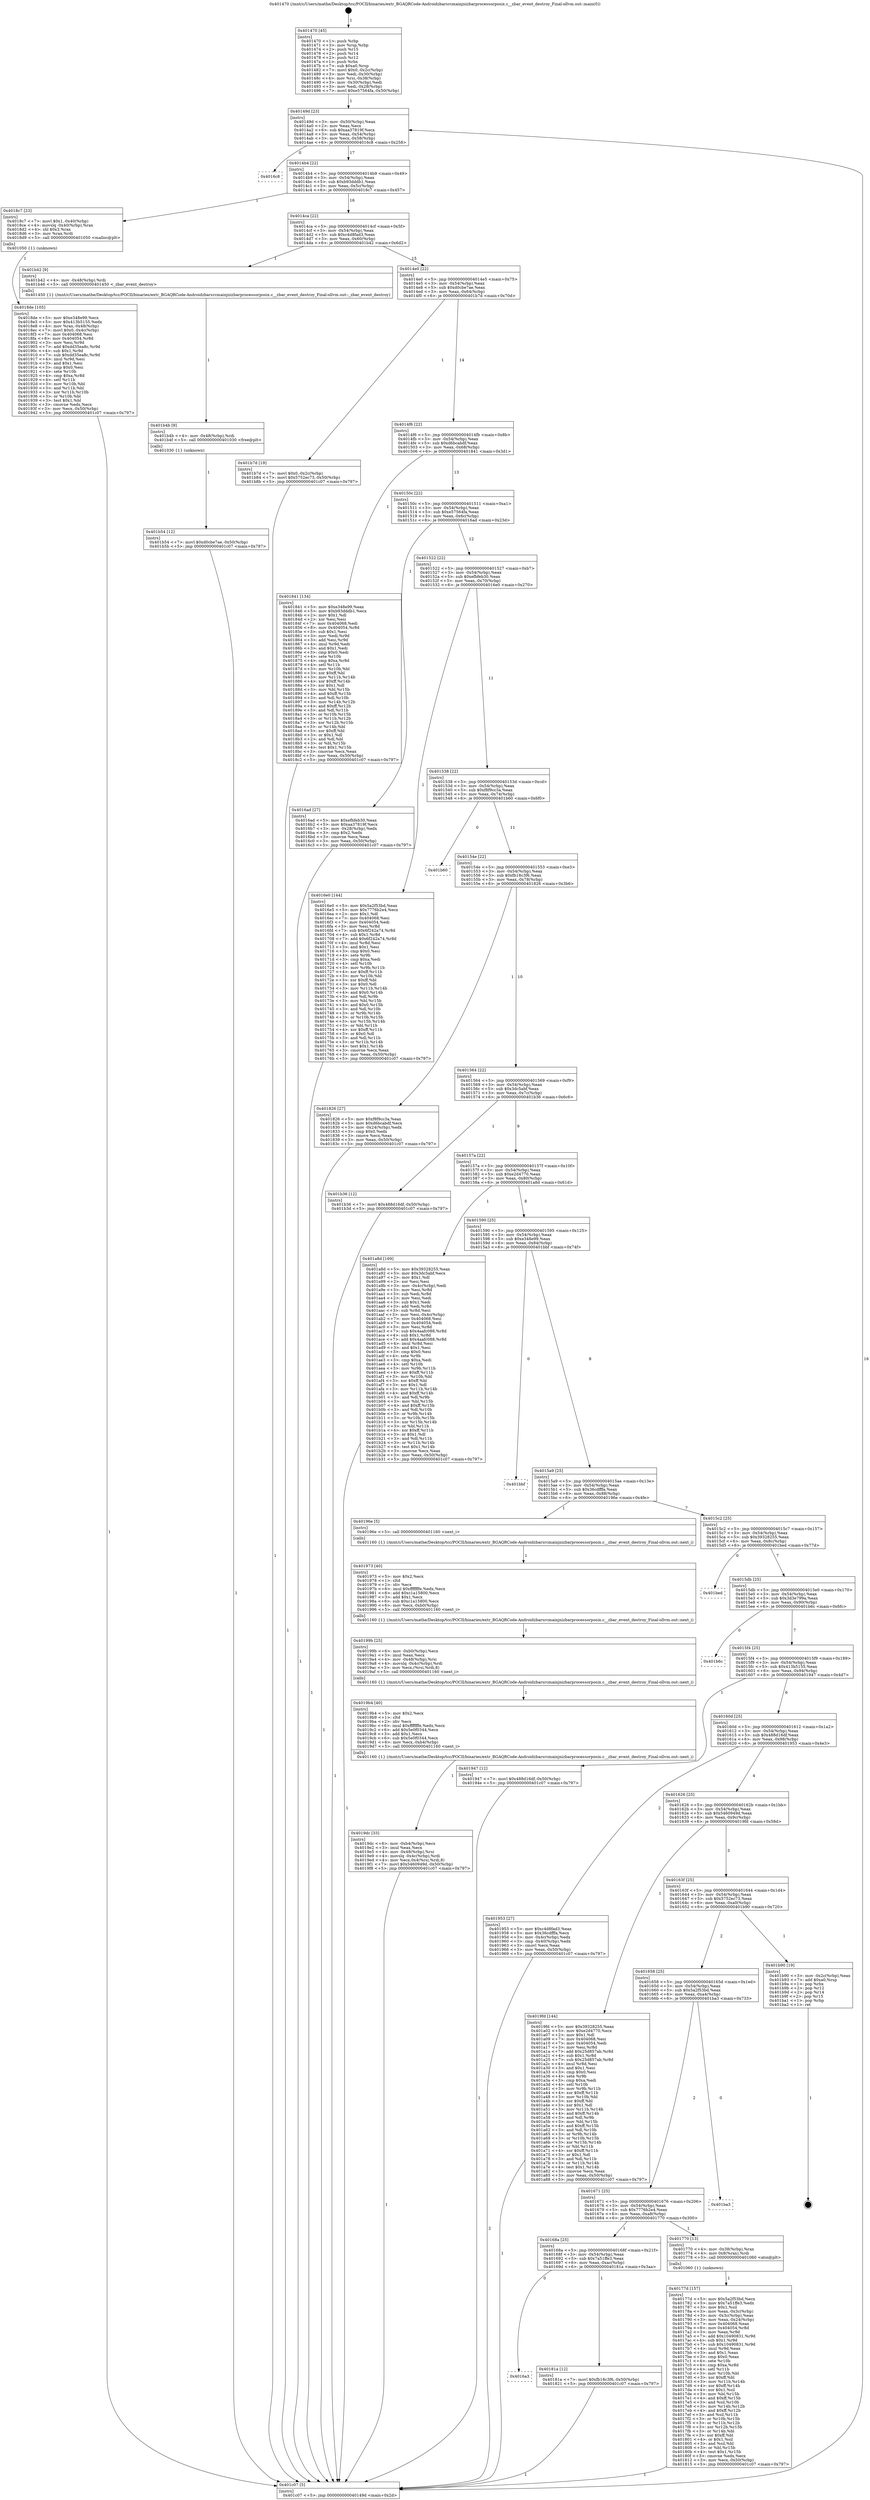 digraph "0x401470" {
  label = "0x401470 (/mnt/c/Users/mathe/Desktop/tcc/POCII/binaries/extr_BGAQRCode-Androidzbarsrcmainjnizbarprocessorposix.c__zbar_event_destroy_Final-ollvm.out::main(0))"
  labelloc = "t"
  node[shape=record]

  Entry [label="",width=0.3,height=0.3,shape=circle,fillcolor=black,style=filled]
  "0x40149d" [label="{
     0x40149d [23]\l
     | [instrs]\l
     &nbsp;&nbsp;0x40149d \<+3\>: mov -0x50(%rbp),%eax\l
     &nbsp;&nbsp;0x4014a0 \<+2\>: mov %eax,%ecx\l
     &nbsp;&nbsp;0x4014a2 \<+6\>: sub $0xaa37819f,%ecx\l
     &nbsp;&nbsp;0x4014a8 \<+3\>: mov %eax,-0x54(%rbp)\l
     &nbsp;&nbsp;0x4014ab \<+3\>: mov %ecx,-0x58(%rbp)\l
     &nbsp;&nbsp;0x4014ae \<+6\>: je 00000000004016c8 \<main+0x258\>\l
  }"]
  "0x4016c8" [label="{
     0x4016c8\l
  }", style=dashed]
  "0x4014b4" [label="{
     0x4014b4 [22]\l
     | [instrs]\l
     &nbsp;&nbsp;0x4014b4 \<+5\>: jmp 00000000004014b9 \<main+0x49\>\l
     &nbsp;&nbsp;0x4014b9 \<+3\>: mov -0x54(%rbp),%eax\l
     &nbsp;&nbsp;0x4014bc \<+5\>: sub $0xb93dddb1,%eax\l
     &nbsp;&nbsp;0x4014c1 \<+3\>: mov %eax,-0x5c(%rbp)\l
     &nbsp;&nbsp;0x4014c4 \<+6\>: je 00000000004018c7 \<main+0x457\>\l
  }"]
  Exit [label="",width=0.3,height=0.3,shape=circle,fillcolor=black,style=filled,peripheries=2]
  "0x4018c7" [label="{
     0x4018c7 [23]\l
     | [instrs]\l
     &nbsp;&nbsp;0x4018c7 \<+7\>: movl $0x1,-0x40(%rbp)\l
     &nbsp;&nbsp;0x4018ce \<+4\>: movslq -0x40(%rbp),%rax\l
     &nbsp;&nbsp;0x4018d2 \<+4\>: shl $0x3,%rax\l
     &nbsp;&nbsp;0x4018d6 \<+3\>: mov %rax,%rdi\l
     &nbsp;&nbsp;0x4018d9 \<+5\>: call 0000000000401050 \<malloc@plt\>\l
     | [calls]\l
     &nbsp;&nbsp;0x401050 \{1\} (unknown)\l
  }"]
  "0x4014ca" [label="{
     0x4014ca [22]\l
     | [instrs]\l
     &nbsp;&nbsp;0x4014ca \<+5\>: jmp 00000000004014cf \<main+0x5f\>\l
     &nbsp;&nbsp;0x4014cf \<+3\>: mov -0x54(%rbp),%eax\l
     &nbsp;&nbsp;0x4014d2 \<+5\>: sub $0xc4d8fad3,%eax\l
     &nbsp;&nbsp;0x4014d7 \<+3\>: mov %eax,-0x60(%rbp)\l
     &nbsp;&nbsp;0x4014da \<+6\>: je 0000000000401b42 \<main+0x6d2\>\l
  }"]
  "0x401b54" [label="{
     0x401b54 [12]\l
     | [instrs]\l
     &nbsp;&nbsp;0x401b54 \<+7\>: movl $0xd0cbe7ae,-0x50(%rbp)\l
     &nbsp;&nbsp;0x401b5b \<+5\>: jmp 0000000000401c07 \<main+0x797\>\l
  }"]
  "0x401b42" [label="{
     0x401b42 [9]\l
     | [instrs]\l
     &nbsp;&nbsp;0x401b42 \<+4\>: mov -0x48(%rbp),%rdi\l
     &nbsp;&nbsp;0x401b46 \<+5\>: call 0000000000401450 \<_zbar_event_destroy\>\l
     | [calls]\l
     &nbsp;&nbsp;0x401450 \{1\} (/mnt/c/Users/mathe/Desktop/tcc/POCII/binaries/extr_BGAQRCode-Androidzbarsrcmainjnizbarprocessorposix.c__zbar_event_destroy_Final-ollvm.out::_zbar_event_destroy)\l
  }"]
  "0x4014e0" [label="{
     0x4014e0 [22]\l
     | [instrs]\l
     &nbsp;&nbsp;0x4014e0 \<+5\>: jmp 00000000004014e5 \<main+0x75\>\l
     &nbsp;&nbsp;0x4014e5 \<+3\>: mov -0x54(%rbp),%eax\l
     &nbsp;&nbsp;0x4014e8 \<+5\>: sub $0xd0cbe7ae,%eax\l
     &nbsp;&nbsp;0x4014ed \<+3\>: mov %eax,-0x64(%rbp)\l
     &nbsp;&nbsp;0x4014f0 \<+6\>: je 0000000000401b7d \<main+0x70d\>\l
  }"]
  "0x401b4b" [label="{
     0x401b4b [9]\l
     | [instrs]\l
     &nbsp;&nbsp;0x401b4b \<+4\>: mov -0x48(%rbp),%rdi\l
     &nbsp;&nbsp;0x401b4f \<+5\>: call 0000000000401030 \<free@plt\>\l
     | [calls]\l
     &nbsp;&nbsp;0x401030 \{1\} (unknown)\l
  }"]
  "0x401b7d" [label="{
     0x401b7d [19]\l
     | [instrs]\l
     &nbsp;&nbsp;0x401b7d \<+7\>: movl $0x0,-0x2c(%rbp)\l
     &nbsp;&nbsp;0x401b84 \<+7\>: movl $0x5752ec73,-0x50(%rbp)\l
     &nbsp;&nbsp;0x401b8b \<+5\>: jmp 0000000000401c07 \<main+0x797\>\l
  }"]
  "0x4014f6" [label="{
     0x4014f6 [22]\l
     | [instrs]\l
     &nbsp;&nbsp;0x4014f6 \<+5\>: jmp 00000000004014fb \<main+0x8b\>\l
     &nbsp;&nbsp;0x4014fb \<+3\>: mov -0x54(%rbp),%eax\l
     &nbsp;&nbsp;0x4014fe \<+5\>: sub $0xd6bcabdf,%eax\l
     &nbsp;&nbsp;0x401503 \<+3\>: mov %eax,-0x68(%rbp)\l
     &nbsp;&nbsp;0x401506 \<+6\>: je 0000000000401841 \<main+0x3d1\>\l
  }"]
  "0x4019dc" [label="{
     0x4019dc [33]\l
     | [instrs]\l
     &nbsp;&nbsp;0x4019dc \<+6\>: mov -0xb4(%rbp),%ecx\l
     &nbsp;&nbsp;0x4019e2 \<+3\>: imul %eax,%ecx\l
     &nbsp;&nbsp;0x4019e5 \<+4\>: mov -0x48(%rbp),%rsi\l
     &nbsp;&nbsp;0x4019e9 \<+4\>: movslq -0x4c(%rbp),%rdi\l
     &nbsp;&nbsp;0x4019ed \<+4\>: mov %ecx,0x4(%rsi,%rdi,8)\l
     &nbsp;&nbsp;0x4019f1 \<+7\>: movl $0x5460949d,-0x50(%rbp)\l
     &nbsp;&nbsp;0x4019f8 \<+5\>: jmp 0000000000401c07 \<main+0x797\>\l
  }"]
  "0x401841" [label="{
     0x401841 [134]\l
     | [instrs]\l
     &nbsp;&nbsp;0x401841 \<+5\>: mov $0xe348e99,%eax\l
     &nbsp;&nbsp;0x401846 \<+5\>: mov $0xb93dddb1,%ecx\l
     &nbsp;&nbsp;0x40184b \<+2\>: mov $0x1,%dl\l
     &nbsp;&nbsp;0x40184d \<+2\>: xor %esi,%esi\l
     &nbsp;&nbsp;0x40184f \<+7\>: mov 0x404068,%edi\l
     &nbsp;&nbsp;0x401856 \<+8\>: mov 0x404054,%r8d\l
     &nbsp;&nbsp;0x40185e \<+3\>: sub $0x1,%esi\l
     &nbsp;&nbsp;0x401861 \<+3\>: mov %edi,%r9d\l
     &nbsp;&nbsp;0x401864 \<+3\>: add %esi,%r9d\l
     &nbsp;&nbsp;0x401867 \<+4\>: imul %r9d,%edi\l
     &nbsp;&nbsp;0x40186b \<+3\>: and $0x1,%edi\l
     &nbsp;&nbsp;0x40186e \<+3\>: cmp $0x0,%edi\l
     &nbsp;&nbsp;0x401871 \<+4\>: sete %r10b\l
     &nbsp;&nbsp;0x401875 \<+4\>: cmp $0xa,%r8d\l
     &nbsp;&nbsp;0x401879 \<+4\>: setl %r11b\l
     &nbsp;&nbsp;0x40187d \<+3\>: mov %r10b,%bl\l
     &nbsp;&nbsp;0x401880 \<+3\>: xor $0xff,%bl\l
     &nbsp;&nbsp;0x401883 \<+3\>: mov %r11b,%r14b\l
     &nbsp;&nbsp;0x401886 \<+4\>: xor $0xff,%r14b\l
     &nbsp;&nbsp;0x40188a \<+3\>: xor $0x1,%dl\l
     &nbsp;&nbsp;0x40188d \<+3\>: mov %bl,%r15b\l
     &nbsp;&nbsp;0x401890 \<+4\>: and $0xff,%r15b\l
     &nbsp;&nbsp;0x401894 \<+3\>: and %dl,%r10b\l
     &nbsp;&nbsp;0x401897 \<+3\>: mov %r14b,%r12b\l
     &nbsp;&nbsp;0x40189a \<+4\>: and $0xff,%r12b\l
     &nbsp;&nbsp;0x40189e \<+3\>: and %dl,%r11b\l
     &nbsp;&nbsp;0x4018a1 \<+3\>: or %r10b,%r15b\l
     &nbsp;&nbsp;0x4018a4 \<+3\>: or %r11b,%r12b\l
     &nbsp;&nbsp;0x4018a7 \<+3\>: xor %r12b,%r15b\l
     &nbsp;&nbsp;0x4018aa \<+3\>: or %r14b,%bl\l
     &nbsp;&nbsp;0x4018ad \<+3\>: xor $0xff,%bl\l
     &nbsp;&nbsp;0x4018b0 \<+3\>: or $0x1,%dl\l
     &nbsp;&nbsp;0x4018b3 \<+2\>: and %dl,%bl\l
     &nbsp;&nbsp;0x4018b5 \<+3\>: or %bl,%r15b\l
     &nbsp;&nbsp;0x4018b8 \<+4\>: test $0x1,%r15b\l
     &nbsp;&nbsp;0x4018bc \<+3\>: cmovne %ecx,%eax\l
     &nbsp;&nbsp;0x4018bf \<+3\>: mov %eax,-0x50(%rbp)\l
     &nbsp;&nbsp;0x4018c2 \<+5\>: jmp 0000000000401c07 \<main+0x797\>\l
  }"]
  "0x40150c" [label="{
     0x40150c [22]\l
     | [instrs]\l
     &nbsp;&nbsp;0x40150c \<+5\>: jmp 0000000000401511 \<main+0xa1\>\l
     &nbsp;&nbsp;0x401511 \<+3\>: mov -0x54(%rbp),%eax\l
     &nbsp;&nbsp;0x401514 \<+5\>: sub $0xe57564fa,%eax\l
     &nbsp;&nbsp;0x401519 \<+3\>: mov %eax,-0x6c(%rbp)\l
     &nbsp;&nbsp;0x40151c \<+6\>: je 00000000004016ad \<main+0x23d\>\l
  }"]
  "0x4019b4" [label="{
     0x4019b4 [40]\l
     | [instrs]\l
     &nbsp;&nbsp;0x4019b4 \<+5\>: mov $0x2,%ecx\l
     &nbsp;&nbsp;0x4019b9 \<+1\>: cltd\l
     &nbsp;&nbsp;0x4019ba \<+2\>: idiv %ecx\l
     &nbsp;&nbsp;0x4019bc \<+6\>: imul $0xfffffffe,%edx,%ecx\l
     &nbsp;&nbsp;0x4019c2 \<+6\>: add $0x5e0f0344,%ecx\l
     &nbsp;&nbsp;0x4019c8 \<+3\>: add $0x1,%ecx\l
     &nbsp;&nbsp;0x4019cb \<+6\>: sub $0x5e0f0344,%ecx\l
     &nbsp;&nbsp;0x4019d1 \<+6\>: mov %ecx,-0xb4(%rbp)\l
     &nbsp;&nbsp;0x4019d7 \<+5\>: call 0000000000401160 \<next_i\>\l
     | [calls]\l
     &nbsp;&nbsp;0x401160 \{1\} (/mnt/c/Users/mathe/Desktop/tcc/POCII/binaries/extr_BGAQRCode-Androidzbarsrcmainjnizbarprocessorposix.c__zbar_event_destroy_Final-ollvm.out::next_i)\l
  }"]
  "0x4016ad" [label="{
     0x4016ad [27]\l
     | [instrs]\l
     &nbsp;&nbsp;0x4016ad \<+5\>: mov $0xefbfeb30,%eax\l
     &nbsp;&nbsp;0x4016b2 \<+5\>: mov $0xaa37819f,%ecx\l
     &nbsp;&nbsp;0x4016b7 \<+3\>: mov -0x28(%rbp),%edx\l
     &nbsp;&nbsp;0x4016ba \<+3\>: cmp $0x2,%edx\l
     &nbsp;&nbsp;0x4016bd \<+3\>: cmovne %ecx,%eax\l
     &nbsp;&nbsp;0x4016c0 \<+3\>: mov %eax,-0x50(%rbp)\l
     &nbsp;&nbsp;0x4016c3 \<+5\>: jmp 0000000000401c07 \<main+0x797\>\l
  }"]
  "0x401522" [label="{
     0x401522 [22]\l
     | [instrs]\l
     &nbsp;&nbsp;0x401522 \<+5\>: jmp 0000000000401527 \<main+0xb7\>\l
     &nbsp;&nbsp;0x401527 \<+3\>: mov -0x54(%rbp),%eax\l
     &nbsp;&nbsp;0x40152a \<+5\>: sub $0xefbfeb30,%eax\l
     &nbsp;&nbsp;0x40152f \<+3\>: mov %eax,-0x70(%rbp)\l
     &nbsp;&nbsp;0x401532 \<+6\>: je 00000000004016e0 \<main+0x270\>\l
  }"]
  "0x401c07" [label="{
     0x401c07 [5]\l
     | [instrs]\l
     &nbsp;&nbsp;0x401c07 \<+5\>: jmp 000000000040149d \<main+0x2d\>\l
  }"]
  "0x401470" [label="{
     0x401470 [45]\l
     | [instrs]\l
     &nbsp;&nbsp;0x401470 \<+1\>: push %rbp\l
     &nbsp;&nbsp;0x401471 \<+3\>: mov %rsp,%rbp\l
     &nbsp;&nbsp;0x401474 \<+2\>: push %r15\l
     &nbsp;&nbsp;0x401476 \<+2\>: push %r14\l
     &nbsp;&nbsp;0x401478 \<+2\>: push %r12\l
     &nbsp;&nbsp;0x40147a \<+1\>: push %rbx\l
     &nbsp;&nbsp;0x40147b \<+7\>: sub $0xa0,%rsp\l
     &nbsp;&nbsp;0x401482 \<+7\>: movl $0x0,-0x2c(%rbp)\l
     &nbsp;&nbsp;0x401489 \<+3\>: mov %edi,-0x30(%rbp)\l
     &nbsp;&nbsp;0x40148c \<+4\>: mov %rsi,-0x38(%rbp)\l
     &nbsp;&nbsp;0x401490 \<+3\>: mov -0x30(%rbp),%edi\l
     &nbsp;&nbsp;0x401493 \<+3\>: mov %edi,-0x28(%rbp)\l
     &nbsp;&nbsp;0x401496 \<+7\>: movl $0xe57564fa,-0x50(%rbp)\l
  }"]
  "0x40199b" [label="{
     0x40199b [25]\l
     | [instrs]\l
     &nbsp;&nbsp;0x40199b \<+6\>: mov -0xb0(%rbp),%ecx\l
     &nbsp;&nbsp;0x4019a1 \<+3\>: imul %eax,%ecx\l
     &nbsp;&nbsp;0x4019a4 \<+4\>: mov -0x48(%rbp),%rsi\l
     &nbsp;&nbsp;0x4019a8 \<+4\>: movslq -0x4c(%rbp),%rdi\l
     &nbsp;&nbsp;0x4019ac \<+3\>: mov %ecx,(%rsi,%rdi,8)\l
     &nbsp;&nbsp;0x4019af \<+5\>: call 0000000000401160 \<next_i\>\l
     | [calls]\l
     &nbsp;&nbsp;0x401160 \{1\} (/mnt/c/Users/mathe/Desktop/tcc/POCII/binaries/extr_BGAQRCode-Androidzbarsrcmainjnizbarprocessorposix.c__zbar_event_destroy_Final-ollvm.out::next_i)\l
  }"]
  "0x4016e0" [label="{
     0x4016e0 [144]\l
     | [instrs]\l
     &nbsp;&nbsp;0x4016e0 \<+5\>: mov $0x5a2f53bd,%eax\l
     &nbsp;&nbsp;0x4016e5 \<+5\>: mov $0x7776b2e4,%ecx\l
     &nbsp;&nbsp;0x4016ea \<+2\>: mov $0x1,%dl\l
     &nbsp;&nbsp;0x4016ec \<+7\>: mov 0x404068,%esi\l
     &nbsp;&nbsp;0x4016f3 \<+7\>: mov 0x404054,%edi\l
     &nbsp;&nbsp;0x4016fa \<+3\>: mov %esi,%r8d\l
     &nbsp;&nbsp;0x4016fd \<+7\>: sub $0x6f242a74,%r8d\l
     &nbsp;&nbsp;0x401704 \<+4\>: sub $0x1,%r8d\l
     &nbsp;&nbsp;0x401708 \<+7\>: add $0x6f242a74,%r8d\l
     &nbsp;&nbsp;0x40170f \<+4\>: imul %r8d,%esi\l
     &nbsp;&nbsp;0x401713 \<+3\>: and $0x1,%esi\l
     &nbsp;&nbsp;0x401716 \<+3\>: cmp $0x0,%esi\l
     &nbsp;&nbsp;0x401719 \<+4\>: sete %r9b\l
     &nbsp;&nbsp;0x40171d \<+3\>: cmp $0xa,%edi\l
     &nbsp;&nbsp;0x401720 \<+4\>: setl %r10b\l
     &nbsp;&nbsp;0x401724 \<+3\>: mov %r9b,%r11b\l
     &nbsp;&nbsp;0x401727 \<+4\>: xor $0xff,%r11b\l
     &nbsp;&nbsp;0x40172b \<+3\>: mov %r10b,%bl\l
     &nbsp;&nbsp;0x40172e \<+3\>: xor $0xff,%bl\l
     &nbsp;&nbsp;0x401731 \<+3\>: xor $0x0,%dl\l
     &nbsp;&nbsp;0x401734 \<+3\>: mov %r11b,%r14b\l
     &nbsp;&nbsp;0x401737 \<+4\>: and $0x0,%r14b\l
     &nbsp;&nbsp;0x40173b \<+3\>: and %dl,%r9b\l
     &nbsp;&nbsp;0x40173e \<+3\>: mov %bl,%r15b\l
     &nbsp;&nbsp;0x401741 \<+4\>: and $0x0,%r15b\l
     &nbsp;&nbsp;0x401745 \<+3\>: and %dl,%r10b\l
     &nbsp;&nbsp;0x401748 \<+3\>: or %r9b,%r14b\l
     &nbsp;&nbsp;0x40174b \<+3\>: or %r10b,%r15b\l
     &nbsp;&nbsp;0x40174e \<+3\>: xor %r15b,%r14b\l
     &nbsp;&nbsp;0x401751 \<+3\>: or %bl,%r11b\l
     &nbsp;&nbsp;0x401754 \<+4\>: xor $0xff,%r11b\l
     &nbsp;&nbsp;0x401758 \<+3\>: or $0x0,%dl\l
     &nbsp;&nbsp;0x40175b \<+3\>: and %dl,%r11b\l
     &nbsp;&nbsp;0x40175e \<+3\>: or %r11b,%r14b\l
     &nbsp;&nbsp;0x401761 \<+4\>: test $0x1,%r14b\l
     &nbsp;&nbsp;0x401765 \<+3\>: cmovne %ecx,%eax\l
     &nbsp;&nbsp;0x401768 \<+3\>: mov %eax,-0x50(%rbp)\l
     &nbsp;&nbsp;0x40176b \<+5\>: jmp 0000000000401c07 \<main+0x797\>\l
  }"]
  "0x401538" [label="{
     0x401538 [22]\l
     | [instrs]\l
     &nbsp;&nbsp;0x401538 \<+5\>: jmp 000000000040153d \<main+0xcd\>\l
     &nbsp;&nbsp;0x40153d \<+3\>: mov -0x54(%rbp),%eax\l
     &nbsp;&nbsp;0x401540 \<+5\>: sub $0xf8f9cc3a,%eax\l
     &nbsp;&nbsp;0x401545 \<+3\>: mov %eax,-0x74(%rbp)\l
     &nbsp;&nbsp;0x401548 \<+6\>: je 0000000000401b60 \<main+0x6f0\>\l
  }"]
  "0x401973" [label="{
     0x401973 [40]\l
     | [instrs]\l
     &nbsp;&nbsp;0x401973 \<+5\>: mov $0x2,%ecx\l
     &nbsp;&nbsp;0x401978 \<+1\>: cltd\l
     &nbsp;&nbsp;0x401979 \<+2\>: idiv %ecx\l
     &nbsp;&nbsp;0x40197b \<+6\>: imul $0xfffffffe,%edx,%ecx\l
     &nbsp;&nbsp;0x401981 \<+6\>: add $0xc1a15800,%ecx\l
     &nbsp;&nbsp;0x401987 \<+3\>: add $0x1,%ecx\l
     &nbsp;&nbsp;0x40198a \<+6\>: sub $0xc1a15800,%ecx\l
     &nbsp;&nbsp;0x401990 \<+6\>: mov %ecx,-0xb0(%rbp)\l
     &nbsp;&nbsp;0x401996 \<+5\>: call 0000000000401160 \<next_i\>\l
     | [calls]\l
     &nbsp;&nbsp;0x401160 \{1\} (/mnt/c/Users/mathe/Desktop/tcc/POCII/binaries/extr_BGAQRCode-Androidzbarsrcmainjnizbarprocessorposix.c__zbar_event_destroy_Final-ollvm.out::next_i)\l
  }"]
  "0x401b60" [label="{
     0x401b60\l
  }", style=dashed]
  "0x40154e" [label="{
     0x40154e [22]\l
     | [instrs]\l
     &nbsp;&nbsp;0x40154e \<+5\>: jmp 0000000000401553 \<main+0xe3\>\l
     &nbsp;&nbsp;0x401553 \<+3\>: mov -0x54(%rbp),%eax\l
     &nbsp;&nbsp;0x401556 \<+5\>: sub $0xfb18c3f6,%eax\l
     &nbsp;&nbsp;0x40155b \<+3\>: mov %eax,-0x78(%rbp)\l
     &nbsp;&nbsp;0x40155e \<+6\>: je 0000000000401826 \<main+0x3b6\>\l
  }"]
  "0x4018de" [label="{
     0x4018de [105]\l
     | [instrs]\l
     &nbsp;&nbsp;0x4018de \<+5\>: mov $0xe348e99,%ecx\l
     &nbsp;&nbsp;0x4018e3 \<+5\>: mov $0x413b5155,%edx\l
     &nbsp;&nbsp;0x4018e8 \<+4\>: mov %rax,-0x48(%rbp)\l
     &nbsp;&nbsp;0x4018ec \<+7\>: movl $0x0,-0x4c(%rbp)\l
     &nbsp;&nbsp;0x4018f3 \<+7\>: mov 0x404068,%esi\l
     &nbsp;&nbsp;0x4018fa \<+8\>: mov 0x404054,%r8d\l
     &nbsp;&nbsp;0x401902 \<+3\>: mov %esi,%r9d\l
     &nbsp;&nbsp;0x401905 \<+7\>: add $0xdd35ea8c,%r9d\l
     &nbsp;&nbsp;0x40190c \<+4\>: sub $0x1,%r9d\l
     &nbsp;&nbsp;0x401910 \<+7\>: sub $0xdd35ea8c,%r9d\l
     &nbsp;&nbsp;0x401917 \<+4\>: imul %r9d,%esi\l
     &nbsp;&nbsp;0x40191b \<+3\>: and $0x1,%esi\l
     &nbsp;&nbsp;0x40191e \<+3\>: cmp $0x0,%esi\l
     &nbsp;&nbsp;0x401921 \<+4\>: sete %r10b\l
     &nbsp;&nbsp;0x401925 \<+4\>: cmp $0xa,%r8d\l
     &nbsp;&nbsp;0x401929 \<+4\>: setl %r11b\l
     &nbsp;&nbsp;0x40192d \<+3\>: mov %r10b,%bl\l
     &nbsp;&nbsp;0x401930 \<+3\>: and %r11b,%bl\l
     &nbsp;&nbsp;0x401933 \<+3\>: xor %r11b,%r10b\l
     &nbsp;&nbsp;0x401936 \<+3\>: or %r10b,%bl\l
     &nbsp;&nbsp;0x401939 \<+3\>: test $0x1,%bl\l
     &nbsp;&nbsp;0x40193c \<+3\>: cmovne %edx,%ecx\l
     &nbsp;&nbsp;0x40193f \<+3\>: mov %ecx,-0x50(%rbp)\l
     &nbsp;&nbsp;0x401942 \<+5\>: jmp 0000000000401c07 \<main+0x797\>\l
  }"]
  "0x401826" [label="{
     0x401826 [27]\l
     | [instrs]\l
     &nbsp;&nbsp;0x401826 \<+5\>: mov $0xf8f9cc3a,%eax\l
     &nbsp;&nbsp;0x40182b \<+5\>: mov $0xd6bcabdf,%ecx\l
     &nbsp;&nbsp;0x401830 \<+3\>: mov -0x24(%rbp),%edx\l
     &nbsp;&nbsp;0x401833 \<+3\>: cmp $0x0,%edx\l
     &nbsp;&nbsp;0x401836 \<+3\>: cmove %ecx,%eax\l
     &nbsp;&nbsp;0x401839 \<+3\>: mov %eax,-0x50(%rbp)\l
     &nbsp;&nbsp;0x40183c \<+5\>: jmp 0000000000401c07 \<main+0x797\>\l
  }"]
  "0x401564" [label="{
     0x401564 [22]\l
     | [instrs]\l
     &nbsp;&nbsp;0x401564 \<+5\>: jmp 0000000000401569 \<main+0xf9\>\l
     &nbsp;&nbsp;0x401569 \<+3\>: mov -0x54(%rbp),%eax\l
     &nbsp;&nbsp;0x40156c \<+5\>: sub $0x3dc5abf,%eax\l
     &nbsp;&nbsp;0x401571 \<+3\>: mov %eax,-0x7c(%rbp)\l
     &nbsp;&nbsp;0x401574 \<+6\>: je 0000000000401b36 \<main+0x6c6\>\l
  }"]
  "0x4016a3" [label="{
     0x4016a3\l
  }", style=dashed]
  "0x401b36" [label="{
     0x401b36 [12]\l
     | [instrs]\l
     &nbsp;&nbsp;0x401b36 \<+7\>: movl $0x488d16df,-0x50(%rbp)\l
     &nbsp;&nbsp;0x401b3d \<+5\>: jmp 0000000000401c07 \<main+0x797\>\l
  }"]
  "0x40157a" [label="{
     0x40157a [22]\l
     | [instrs]\l
     &nbsp;&nbsp;0x40157a \<+5\>: jmp 000000000040157f \<main+0x10f\>\l
     &nbsp;&nbsp;0x40157f \<+3\>: mov -0x54(%rbp),%eax\l
     &nbsp;&nbsp;0x401582 \<+5\>: sub $0xe2d4770,%eax\l
     &nbsp;&nbsp;0x401587 \<+3\>: mov %eax,-0x80(%rbp)\l
     &nbsp;&nbsp;0x40158a \<+6\>: je 0000000000401a8d \<main+0x61d\>\l
  }"]
  "0x40181a" [label="{
     0x40181a [12]\l
     | [instrs]\l
     &nbsp;&nbsp;0x40181a \<+7\>: movl $0xfb18c3f6,-0x50(%rbp)\l
     &nbsp;&nbsp;0x401821 \<+5\>: jmp 0000000000401c07 \<main+0x797\>\l
  }"]
  "0x401a8d" [label="{
     0x401a8d [169]\l
     | [instrs]\l
     &nbsp;&nbsp;0x401a8d \<+5\>: mov $0x39328255,%eax\l
     &nbsp;&nbsp;0x401a92 \<+5\>: mov $0x3dc5abf,%ecx\l
     &nbsp;&nbsp;0x401a97 \<+2\>: mov $0x1,%dl\l
     &nbsp;&nbsp;0x401a99 \<+2\>: xor %esi,%esi\l
     &nbsp;&nbsp;0x401a9b \<+3\>: mov -0x4c(%rbp),%edi\l
     &nbsp;&nbsp;0x401a9e \<+3\>: mov %esi,%r8d\l
     &nbsp;&nbsp;0x401aa1 \<+3\>: sub %edi,%r8d\l
     &nbsp;&nbsp;0x401aa4 \<+2\>: mov %esi,%edi\l
     &nbsp;&nbsp;0x401aa6 \<+3\>: sub $0x1,%edi\l
     &nbsp;&nbsp;0x401aa9 \<+3\>: add %edi,%r8d\l
     &nbsp;&nbsp;0x401aac \<+3\>: sub %r8d,%esi\l
     &nbsp;&nbsp;0x401aaf \<+3\>: mov %esi,-0x4c(%rbp)\l
     &nbsp;&nbsp;0x401ab2 \<+7\>: mov 0x404068,%esi\l
     &nbsp;&nbsp;0x401ab9 \<+7\>: mov 0x404054,%edi\l
     &nbsp;&nbsp;0x401ac0 \<+3\>: mov %esi,%r8d\l
     &nbsp;&nbsp;0x401ac3 \<+7\>: sub $0x4aafc088,%r8d\l
     &nbsp;&nbsp;0x401aca \<+4\>: sub $0x1,%r8d\l
     &nbsp;&nbsp;0x401ace \<+7\>: add $0x4aafc088,%r8d\l
     &nbsp;&nbsp;0x401ad5 \<+4\>: imul %r8d,%esi\l
     &nbsp;&nbsp;0x401ad9 \<+3\>: and $0x1,%esi\l
     &nbsp;&nbsp;0x401adc \<+3\>: cmp $0x0,%esi\l
     &nbsp;&nbsp;0x401adf \<+4\>: sete %r9b\l
     &nbsp;&nbsp;0x401ae3 \<+3\>: cmp $0xa,%edi\l
     &nbsp;&nbsp;0x401ae6 \<+4\>: setl %r10b\l
     &nbsp;&nbsp;0x401aea \<+3\>: mov %r9b,%r11b\l
     &nbsp;&nbsp;0x401aed \<+4\>: xor $0xff,%r11b\l
     &nbsp;&nbsp;0x401af1 \<+3\>: mov %r10b,%bl\l
     &nbsp;&nbsp;0x401af4 \<+3\>: xor $0xff,%bl\l
     &nbsp;&nbsp;0x401af7 \<+3\>: xor $0x1,%dl\l
     &nbsp;&nbsp;0x401afa \<+3\>: mov %r11b,%r14b\l
     &nbsp;&nbsp;0x401afd \<+4\>: and $0xff,%r14b\l
     &nbsp;&nbsp;0x401b01 \<+3\>: and %dl,%r9b\l
     &nbsp;&nbsp;0x401b04 \<+3\>: mov %bl,%r15b\l
     &nbsp;&nbsp;0x401b07 \<+4\>: and $0xff,%r15b\l
     &nbsp;&nbsp;0x401b0b \<+3\>: and %dl,%r10b\l
     &nbsp;&nbsp;0x401b0e \<+3\>: or %r9b,%r14b\l
     &nbsp;&nbsp;0x401b11 \<+3\>: or %r10b,%r15b\l
     &nbsp;&nbsp;0x401b14 \<+3\>: xor %r15b,%r14b\l
     &nbsp;&nbsp;0x401b17 \<+3\>: or %bl,%r11b\l
     &nbsp;&nbsp;0x401b1a \<+4\>: xor $0xff,%r11b\l
     &nbsp;&nbsp;0x401b1e \<+3\>: or $0x1,%dl\l
     &nbsp;&nbsp;0x401b21 \<+3\>: and %dl,%r11b\l
     &nbsp;&nbsp;0x401b24 \<+3\>: or %r11b,%r14b\l
     &nbsp;&nbsp;0x401b27 \<+4\>: test $0x1,%r14b\l
     &nbsp;&nbsp;0x401b2b \<+3\>: cmovne %ecx,%eax\l
     &nbsp;&nbsp;0x401b2e \<+3\>: mov %eax,-0x50(%rbp)\l
     &nbsp;&nbsp;0x401b31 \<+5\>: jmp 0000000000401c07 \<main+0x797\>\l
  }"]
  "0x401590" [label="{
     0x401590 [25]\l
     | [instrs]\l
     &nbsp;&nbsp;0x401590 \<+5\>: jmp 0000000000401595 \<main+0x125\>\l
     &nbsp;&nbsp;0x401595 \<+3\>: mov -0x54(%rbp),%eax\l
     &nbsp;&nbsp;0x401598 \<+5\>: sub $0xe348e99,%eax\l
     &nbsp;&nbsp;0x40159d \<+6\>: mov %eax,-0x84(%rbp)\l
     &nbsp;&nbsp;0x4015a3 \<+6\>: je 0000000000401bbf \<main+0x74f\>\l
  }"]
  "0x40177d" [label="{
     0x40177d [157]\l
     | [instrs]\l
     &nbsp;&nbsp;0x40177d \<+5\>: mov $0x5a2f53bd,%ecx\l
     &nbsp;&nbsp;0x401782 \<+5\>: mov $0x7a51ffe3,%edx\l
     &nbsp;&nbsp;0x401787 \<+3\>: mov $0x1,%sil\l
     &nbsp;&nbsp;0x40178a \<+3\>: mov %eax,-0x3c(%rbp)\l
     &nbsp;&nbsp;0x40178d \<+3\>: mov -0x3c(%rbp),%eax\l
     &nbsp;&nbsp;0x401790 \<+3\>: mov %eax,-0x24(%rbp)\l
     &nbsp;&nbsp;0x401793 \<+7\>: mov 0x404068,%eax\l
     &nbsp;&nbsp;0x40179a \<+8\>: mov 0x404054,%r8d\l
     &nbsp;&nbsp;0x4017a2 \<+3\>: mov %eax,%r9d\l
     &nbsp;&nbsp;0x4017a5 \<+7\>: add $0x10490831,%r9d\l
     &nbsp;&nbsp;0x4017ac \<+4\>: sub $0x1,%r9d\l
     &nbsp;&nbsp;0x4017b0 \<+7\>: sub $0x10490831,%r9d\l
     &nbsp;&nbsp;0x4017b7 \<+4\>: imul %r9d,%eax\l
     &nbsp;&nbsp;0x4017bb \<+3\>: and $0x1,%eax\l
     &nbsp;&nbsp;0x4017be \<+3\>: cmp $0x0,%eax\l
     &nbsp;&nbsp;0x4017c1 \<+4\>: sete %r10b\l
     &nbsp;&nbsp;0x4017c5 \<+4\>: cmp $0xa,%r8d\l
     &nbsp;&nbsp;0x4017c9 \<+4\>: setl %r11b\l
     &nbsp;&nbsp;0x4017cd \<+3\>: mov %r10b,%bl\l
     &nbsp;&nbsp;0x4017d0 \<+3\>: xor $0xff,%bl\l
     &nbsp;&nbsp;0x4017d3 \<+3\>: mov %r11b,%r14b\l
     &nbsp;&nbsp;0x4017d6 \<+4\>: xor $0xff,%r14b\l
     &nbsp;&nbsp;0x4017da \<+4\>: xor $0x1,%sil\l
     &nbsp;&nbsp;0x4017de \<+3\>: mov %bl,%r15b\l
     &nbsp;&nbsp;0x4017e1 \<+4\>: and $0xff,%r15b\l
     &nbsp;&nbsp;0x4017e5 \<+3\>: and %sil,%r10b\l
     &nbsp;&nbsp;0x4017e8 \<+3\>: mov %r14b,%r12b\l
     &nbsp;&nbsp;0x4017eb \<+4\>: and $0xff,%r12b\l
     &nbsp;&nbsp;0x4017ef \<+3\>: and %sil,%r11b\l
     &nbsp;&nbsp;0x4017f2 \<+3\>: or %r10b,%r15b\l
     &nbsp;&nbsp;0x4017f5 \<+3\>: or %r11b,%r12b\l
     &nbsp;&nbsp;0x4017f8 \<+3\>: xor %r12b,%r15b\l
     &nbsp;&nbsp;0x4017fb \<+3\>: or %r14b,%bl\l
     &nbsp;&nbsp;0x4017fe \<+3\>: xor $0xff,%bl\l
     &nbsp;&nbsp;0x401801 \<+4\>: or $0x1,%sil\l
     &nbsp;&nbsp;0x401805 \<+3\>: and %sil,%bl\l
     &nbsp;&nbsp;0x401808 \<+3\>: or %bl,%r15b\l
     &nbsp;&nbsp;0x40180b \<+4\>: test $0x1,%r15b\l
     &nbsp;&nbsp;0x40180f \<+3\>: cmovne %edx,%ecx\l
     &nbsp;&nbsp;0x401812 \<+3\>: mov %ecx,-0x50(%rbp)\l
     &nbsp;&nbsp;0x401815 \<+5\>: jmp 0000000000401c07 \<main+0x797\>\l
  }"]
  "0x401bbf" [label="{
     0x401bbf\l
  }", style=dashed]
  "0x4015a9" [label="{
     0x4015a9 [25]\l
     | [instrs]\l
     &nbsp;&nbsp;0x4015a9 \<+5\>: jmp 00000000004015ae \<main+0x13e\>\l
     &nbsp;&nbsp;0x4015ae \<+3\>: mov -0x54(%rbp),%eax\l
     &nbsp;&nbsp;0x4015b1 \<+5\>: sub $0x36cdfffa,%eax\l
     &nbsp;&nbsp;0x4015b6 \<+6\>: mov %eax,-0x88(%rbp)\l
     &nbsp;&nbsp;0x4015bc \<+6\>: je 000000000040196e \<main+0x4fe\>\l
  }"]
  "0x40168a" [label="{
     0x40168a [25]\l
     | [instrs]\l
     &nbsp;&nbsp;0x40168a \<+5\>: jmp 000000000040168f \<main+0x21f\>\l
     &nbsp;&nbsp;0x40168f \<+3\>: mov -0x54(%rbp),%eax\l
     &nbsp;&nbsp;0x401692 \<+5\>: sub $0x7a51ffe3,%eax\l
     &nbsp;&nbsp;0x401697 \<+6\>: mov %eax,-0xac(%rbp)\l
     &nbsp;&nbsp;0x40169d \<+6\>: je 000000000040181a \<main+0x3aa\>\l
  }"]
  "0x40196e" [label="{
     0x40196e [5]\l
     | [instrs]\l
     &nbsp;&nbsp;0x40196e \<+5\>: call 0000000000401160 \<next_i\>\l
     | [calls]\l
     &nbsp;&nbsp;0x401160 \{1\} (/mnt/c/Users/mathe/Desktop/tcc/POCII/binaries/extr_BGAQRCode-Androidzbarsrcmainjnizbarprocessorposix.c__zbar_event_destroy_Final-ollvm.out::next_i)\l
  }"]
  "0x4015c2" [label="{
     0x4015c2 [25]\l
     | [instrs]\l
     &nbsp;&nbsp;0x4015c2 \<+5\>: jmp 00000000004015c7 \<main+0x157\>\l
     &nbsp;&nbsp;0x4015c7 \<+3\>: mov -0x54(%rbp),%eax\l
     &nbsp;&nbsp;0x4015ca \<+5\>: sub $0x39328255,%eax\l
     &nbsp;&nbsp;0x4015cf \<+6\>: mov %eax,-0x8c(%rbp)\l
     &nbsp;&nbsp;0x4015d5 \<+6\>: je 0000000000401bed \<main+0x77d\>\l
  }"]
  "0x401770" [label="{
     0x401770 [13]\l
     | [instrs]\l
     &nbsp;&nbsp;0x401770 \<+4\>: mov -0x38(%rbp),%rax\l
     &nbsp;&nbsp;0x401774 \<+4\>: mov 0x8(%rax),%rdi\l
     &nbsp;&nbsp;0x401778 \<+5\>: call 0000000000401060 \<atoi@plt\>\l
     | [calls]\l
     &nbsp;&nbsp;0x401060 \{1\} (unknown)\l
  }"]
  "0x401bed" [label="{
     0x401bed\l
  }", style=dashed]
  "0x4015db" [label="{
     0x4015db [25]\l
     | [instrs]\l
     &nbsp;&nbsp;0x4015db \<+5\>: jmp 00000000004015e0 \<main+0x170\>\l
     &nbsp;&nbsp;0x4015e0 \<+3\>: mov -0x54(%rbp),%eax\l
     &nbsp;&nbsp;0x4015e3 \<+5\>: sub $0x3d3e799a,%eax\l
     &nbsp;&nbsp;0x4015e8 \<+6\>: mov %eax,-0x90(%rbp)\l
     &nbsp;&nbsp;0x4015ee \<+6\>: je 0000000000401b6c \<main+0x6fc\>\l
  }"]
  "0x401671" [label="{
     0x401671 [25]\l
     | [instrs]\l
     &nbsp;&nbsp;0x401671 \<+5\>: jmp 0000000000401676 \<main+0x206\>\l
     &nbsp;&nbsp;0x401676 \<+3\>: mov -0x54(%rbp),%eax\l
     &nbsp;&nbsp;0x401679 \<+5\>: sub $0x7776b2e4,%eax\l
     &nbsp;&nbsp;0x40167e \<+6\>: mov %eax,-0xa8(%rbp)\l
     &nbsp;&nbsp;0x401684 \<+6\>: je 0000000000401770 \<main+0x300\>\l
  }"]
  "0x401b6c" [label="{
     0x401b6c\l
  }", style=dashed]
  "0x4015f4" [label="{
     0x4015f4 [25]\l
     | [instrs]\l
     &nbsp;&nbsp;0x4015f4 \<+5\>: jmp 00000000004015f9 \<main+0x189\>\l
     &nbsp;&nbsp;0x4015f9 \<+3\>: mov -0x54(%rbp),%eax\l
     &nbsp;&nbsp;0x4015fc \<+5\>: sub $0x413b5155,%eax\l
     &nbsp;&nbsp;0x401601 \<+6\>: mov %eax,-0x94(%rbp)\l
     &nbsp;&nbsp;0x401607 \<+6\>: je 0000000000401947 \<main+0x4d7\>\l
  }"]
  "0x401ba3" [label="{
     0x401ba3\l
  }", style=dashed]
  "0x401947" [label="{
     0x401947 [12]\l
     | [instrs]\l
     &nbsp;&nbsp;0x401947 \<+7\>: movl $0x488d16df,-0x50(%rbp)\l
     &nbsp;&nbsp;0x40194e \<+5\>: jmp 0000000000401c07 \<main+0x797\>\l
  }"]
  "0x40160d" [label="{
     0x40160d [25]\l
     | [instrs]\l
     &nbsp;&nbsp;0x40160d \<+5\>: jmp 0000000000401612 \<main+0x1a2\>\l
     &nbsp;&nbsp;0x401612 \<+3\>: mov -0x54(%rbp),%eax\l
     &nbsp;&nbsp;0x401615 \<+5\>: sub $0x488d16df,%eax\l
     &nbsp;&nbsp;0x40161a \<+6\>: mov %eax,-0x98(%rbp)\l
     &nbsp;&nbsp;0x401620 \<+6\>: je 0000000000401953 \<main+0x4e3\>\l
  }"]
  "0x401658" [label="{
     0x401658 [25]\l
     | [instrs]\l
     &nbsp;&nbsp;0x401658 \<+5\>: jmp 000000000040165d \<main+0x1ed\>\l
     &nbsp;&nbsp;0x40165d \<+3\>: mov -0x54(%rbp),%eax\l
     &nbsp;&nbsp;0x401660 \<+5\>: sub $0x5a2f53bd,%eax\l
     &nbsp;&nbsp;0x401665 \<+6\>: mov %eax,-0xa4(%rbp)\l
     &nbsp;&nbsp;0x40166b \<+6\>: je 0000000000401ba3 \<main+0x733\>\l
  }"]
  "0x401953" [label="{
     0x401953 [27]\l
     | [instrs]\l
     &nbsp;&nbsp;0x401953 \<+5\>: mov $0xc4d8fad3,%eax\l
     &nbsp;&nbsp;0x401958 \<+5\>: mov $0x36cdfffa,%ecx\l
     &nbsp;&nbsp;0x40195d \<+3\>: mov -0x4c(%rbp),%edx\l
     &nbsp;&nbsp;0x401960 \<+3\>: cmp -0x40(%rbp),%edx\l
     &nbsp;&nbsp;0x401963 \<+3\>: cmovl %ecx,%eax\l
     &nbsp;&nbsp;0x401966 \<+3\>: mov %eax,-0x50(%rbp)\l
     &nbsp;&nbsp;0x401969 \<+5\>: jmp 0000000000401c07 \<main+0x797\>\l
  }"]
  "0x401626" [label="{
     0x401626 [25]\l
     | [instrs]\l
     &nbsp;&nbsp;0x401626 \<+5\>: jmp 000000000040162b \<main+0x1bb\>\l
     &nbsp;&nbsp;0x40162b \<+3\>: mov -0x54(%rbp),%eax\l
     &nbsp;&nbsp;0x40162e \<+5\>: sub $0x5460949d,%eax\l
     &nbsp;&nbsp;0x401633 \<+6\>: mov %eax,-0x9c(%rbp)\l
     &nbsp;&nbsp;0x401639 \<+6\>: je 00000000004019fd \<main+0x58d\>\l
  }"]
  "0x401b90" [label="{
     0x401b90 [19]\l
     | [instrs]\l
     &nbsp;&nbsp;0x401b90 \<+3\>: mov -0x2c(%rbp),%eax\l
     &nbsp;&nbsp;0x401b93 \<+7\>: add $0xa0,%rsp\l
     &nbsp;&nbsp;0x401b9a \<+1\>: pop %rbx\l
     &nbsp;&nbsp;0x401b9b \<+2\>: pop %r12\l
     &nbsp;&nbsp;0x401b9d \<+2\>: pop %r14\l
     &nbsp;&nbsp;0x401b9f \<+2\>: pop %r15\l
     &nbsp;&nbsp;0x401ba1 \<+1\>: pop %rbp\l
     &nbsp;&nbsp;0x401ba2 \<+1\>: ret\l
  }"]
  "0x4019fd" [label="{
     0x4019fd [144]\l
     | [instrs]\l
     &nbsp;&nbsp;0x4019fd \<+5\>: mov $0x39328255,%eax\l
     &nbsp;&nbsp;0x401a02 \<+5\>: mov $0xe2d4770,%ecx\l
     &nbsp;&nbsp;0x401a07 \<+2\>: mov $0x1,%dl\l
     &nbsp;&nbsp;0x401a09 \<+7\>: mov 0x404068,%esi\l
     &nbsp;&nbsp;0x401a10 \<+7\>: mov 0x404054,%edi\l
     &nbsp;&nbsp;0x401a17 \<+3\>: mov %esi,%r8d\l
     &nbsp;&nbsp;0x401a1a \<+7\>: add $0x25d857ab,%r8d\l
     &nbsp;&nbsp;0x401a21 \<+4\>: sub $0x1,%r8d\l
     &nbsp;&nbsp;0x401a25 \<+7\>: sub $0x25d857ab,%r8d\l
     &nbsp;&nbsp;0x401a2c \<+4\>: imul %r8d,%esi\l
     &nbsp;&nbsp;0x401a30 \<+3\>: and $0x1,%esi\l
     &nbsp;&nbsp;0x401a33 \<+3\>: cmp $0x0,%esi\l
     &nbsp;&nbsp;0x401a36 \<+4\>: sete %r9b\l
     &nbsp;&nbsp;0x401a3a \<+3\>: cmp $0xa,%edi\l
     &nbsp;&nbsp;0x401a3d \<+4\>: setl %r10b\l
     &nbsp;&nbsp;0x401a41 \<+3\>: mov %r9b,%r11b\l
     &nbsp;&nbsp;0x401a44 \<+4\>: xor $0xff,%r11b\l
     &nbsp;&nbsp;0x401a48 \<+3\>: mov %r10b,%bl\l
     &nbsp;&nbsp;0x401a4b \<+3\>: xor $0xff,%bl\l
     &nbsp;&nbsp;0x401a4e \<+3\>: xor $0x1,%dl\l
     &nbsp;&nbsp;0x401a51 \<+3\>: mov %r11b,%r14b\l
     &nbsp;&nbsp;0x401a54 \<+4\>: and $0xff,%r14b\l
     &nbsp;&nbsp;0x401a58 \<+3\>: and %dl,%r9b\l
     &nbsp;&nbsp;0x401a5b \<+3\>: mov %bl,%r15b\l
     &nbsp;&nbsp;0x401a5e \<+4\>: and $0xff,%r15b\l
     &nbsp;&nbsp;0x401a62 \<+3\>: and %dl,%r10b\l
     &nbsp;&nbsp;0x401a65 \<+3\>: or %r9b,%r14b\l
     &nbsp;&nbsp;0x401a68 \<+3\>: or %r10b,%r15b\l
     &nbsp;&nbsp;0x401a6b \<+3\>: xor %r15b,%r14b\l
     &nbsp;&nbsp;0x401a6e \<+3\>: or %bl,%r11b\l
     &nbsp;&nbsp;0x401a71 \<+4\>: xor $0xff,%r11b\l
     &nbsp;&nbsp;0x401a75 \<+3\>: or $0x1,%dl\l
     &nbsp;&nbsp;0x401a78 \<+3\>: and %dl,%r11b\l
     &nbsp;&nbsp;0x401a7b \<+3\>: or %r11b,%r14b\l
     &nbsp;&nbsp;0x401a7e \<+4\>: test $0x1,%r14b\l
     &nbsp;&nbsp;0x401a82 \<+3\>: cmovne %ecx,%eax\l
     &nbsp;&nbsp;0x401a85 \<+3\>: mov %eax,-0x50(%rbp)\l
     &nbsp;&nbsp;0x401a88 \<+5\>: jmp 0000000000401c07 \<main+0x797\>\l
  }"]
  "0x40163f" [label="{
     0x40163f [25]\l
     | [instrs]\l
     &nbsp;&nbsp;0x40163f \<+5\>: jmp 0000000000401644 \<main+0x1d4\>\l
     &nbsp;&nbsp;0x401644 \<+3\>: mov -0x54(%rbp),%eax\l
     &nbsp;&nbsp;0x401647 \<+5\>: sub $0x5752ec73,%eax\l
     &nbsp;&nbsp;0x40164c \<+6\>: mov %eax,-0xa0(%rbp)\l
     &nbsp;&nbsp;0x401652 \<+6\>: je 0000000000401b90 \<main+0x720\>\l
  }"]
  Entry -> "0x401470" [label=" 1"]
  "0x40149d" -> "0x4016c8" [label=" 0"]
  "0x40149d" -> "0x4014b4" [label=" 17"]
  "0x401b90" -> Exit [label=" 1"]
  "0x4014b4" -> "0x4018c7" [label=" 1"]
  "0x4014b4" -> "0x4014ca" [label=" 16"]
  "0x401b7d" -> "0x401c07" [label=" 1"]
  "0x4014ca" -> "0x401b42" [label=" 1"]
  "0x4014ca" -> "0x4014e0" [label=" 15"]
  "0x401b54" -> "0x401c07" [label=" 1"]
  "0x4014e0" -> "0x401b7d" [label=" 1"]
  "0x4014e0" -> "0x4014f6" [label=" 14"]
  "0x401b4b" -> "0x401b54" [label=" 1"]
  "0x4014f6" -> "0x401841" [label=" 1"]
  "0x4014f6" -> "0x40150c" [label=" 13"]
  "0x401b42" -> "0x401b4b" [label=" 1"]
  "0x40150c" -> "0x4016ad" [label=" 1"]
  "0x40150c" -> "0x401522" [label=" 12"]
  "0x4016ad" -> "0x401c07" [label=" 1"]
  "0x401470" -> "0x40149d" [label=" 1"]
  "0x401c07" -> "0x40149d" [label=" 16"]
  "0x401b36" -> "0x401c07" [label=" 1"]
  "0x401522" -> "0x4016e0" [label=" 1"]
  "0x401522" -> "0x401538" [label=" 11"]
  "0x4016e0" -> "0x401c07" [label=" 1"]
  "0x401a8d" -> "0x401c07" [label=" 1"]
  "0x401538" -> "0x401b60" [label=" 0"]
  "0x401538" -> "0x40154e" [label=" 11"]
  "0x4019fd" -> "0x401c07" [label=" 1"]
  "0x40154e" -> "0x401826" [label=" 1"]
  "0x40154e" -> "0x401564" [label=" 10"]
  "0x4019dc" -> "0x401c07" [label=" 1"]
  "0x401564" -> "0x401b36" [label=" 1"]
  "0x401564" -> "0x40157a" [label=" 9"]
  "0x4019b4" -> "0x4019dc" [label=" 1"]
  "0x40157a" -> "0x401a8d" [label=" 1"]
  "0x40157a" -> "0x401590" [label=" 8"]
  "0x40199b" -> "0x4019b4" [label=" 1"]
  "0x401590" -> "0x401bbf" [label=" 0"]
  "0x401590" -> "0x4015a9" [label=" 8"]
  "0x40196e" -> "0x401973" [label=" 1"]
  "0x4015a9" -> "0x40196e" [label=" 1"]
  "0x4015a9" -> "0x4015c2" [label=" 7"]
  "0x401953" -> "0x401c07" [label=" 2"]
  "0x4015c2" -> "0x401bed" [label=" 0"]
  "0x4015c2" -> "0x4015db" [label=" 7"]
  "0x401947" -> "0x401c07" [label=" 1"]
  "0x4015db" -> "0x401b6c" [label=" 0"]
  "0x4015db" -> "0x4015f4" [label=" 7"]
  "0x4018c7" -> "0x4018de" [label=" 1"]
  "0x4015f4" -> "0x401947" [label=" 1"]
  "0x4015f4" -> "0x40160d" [label=" 6"]
  "0x401841" -> "0x401c07" [label=" 1"]
  "0x40160d" -> "0x401953" [label=" 2"]
  "0x40160d" -> "0x401626" [label=" 4"]
  "0x40181a" -> "0x401c07" [label=" 1"]
  "0x401626" -> "0x4019fd" [label=" 1"]
  "0x401626" -> "0x40163f" [label=" 3"]
  "0x40168a" -> "0x4016a3" [label=" 0"]
  "0x40163f" -> "0x401b90" [label=" 1"]
  "0x40163f" -> "0x401658" [label=" 2"]
  "0x401826" -> "0x401c07" [label=" 1"]
  "0x401658" -> "0x401ba3" [label=" 0"]
  "0x401658" -> "0x401671" [label=" 2"]
  "0x4018de" -> "0x401c07" [label=" 1"]
  "0x401671" -> "0x401770" [label=" 1"]
  "0x401671" -> "0x40168a" [label=" 1"]
  "0x401770" -> "0x40177d" [label=" 1"]
  "0x40177d" -> "0x401c07" [label=" 1"]
  "0x401973" -> "0x40199b" [label=" 1"]
  "0x40168a" -> "0x40181a" [label=" 1"]
}
